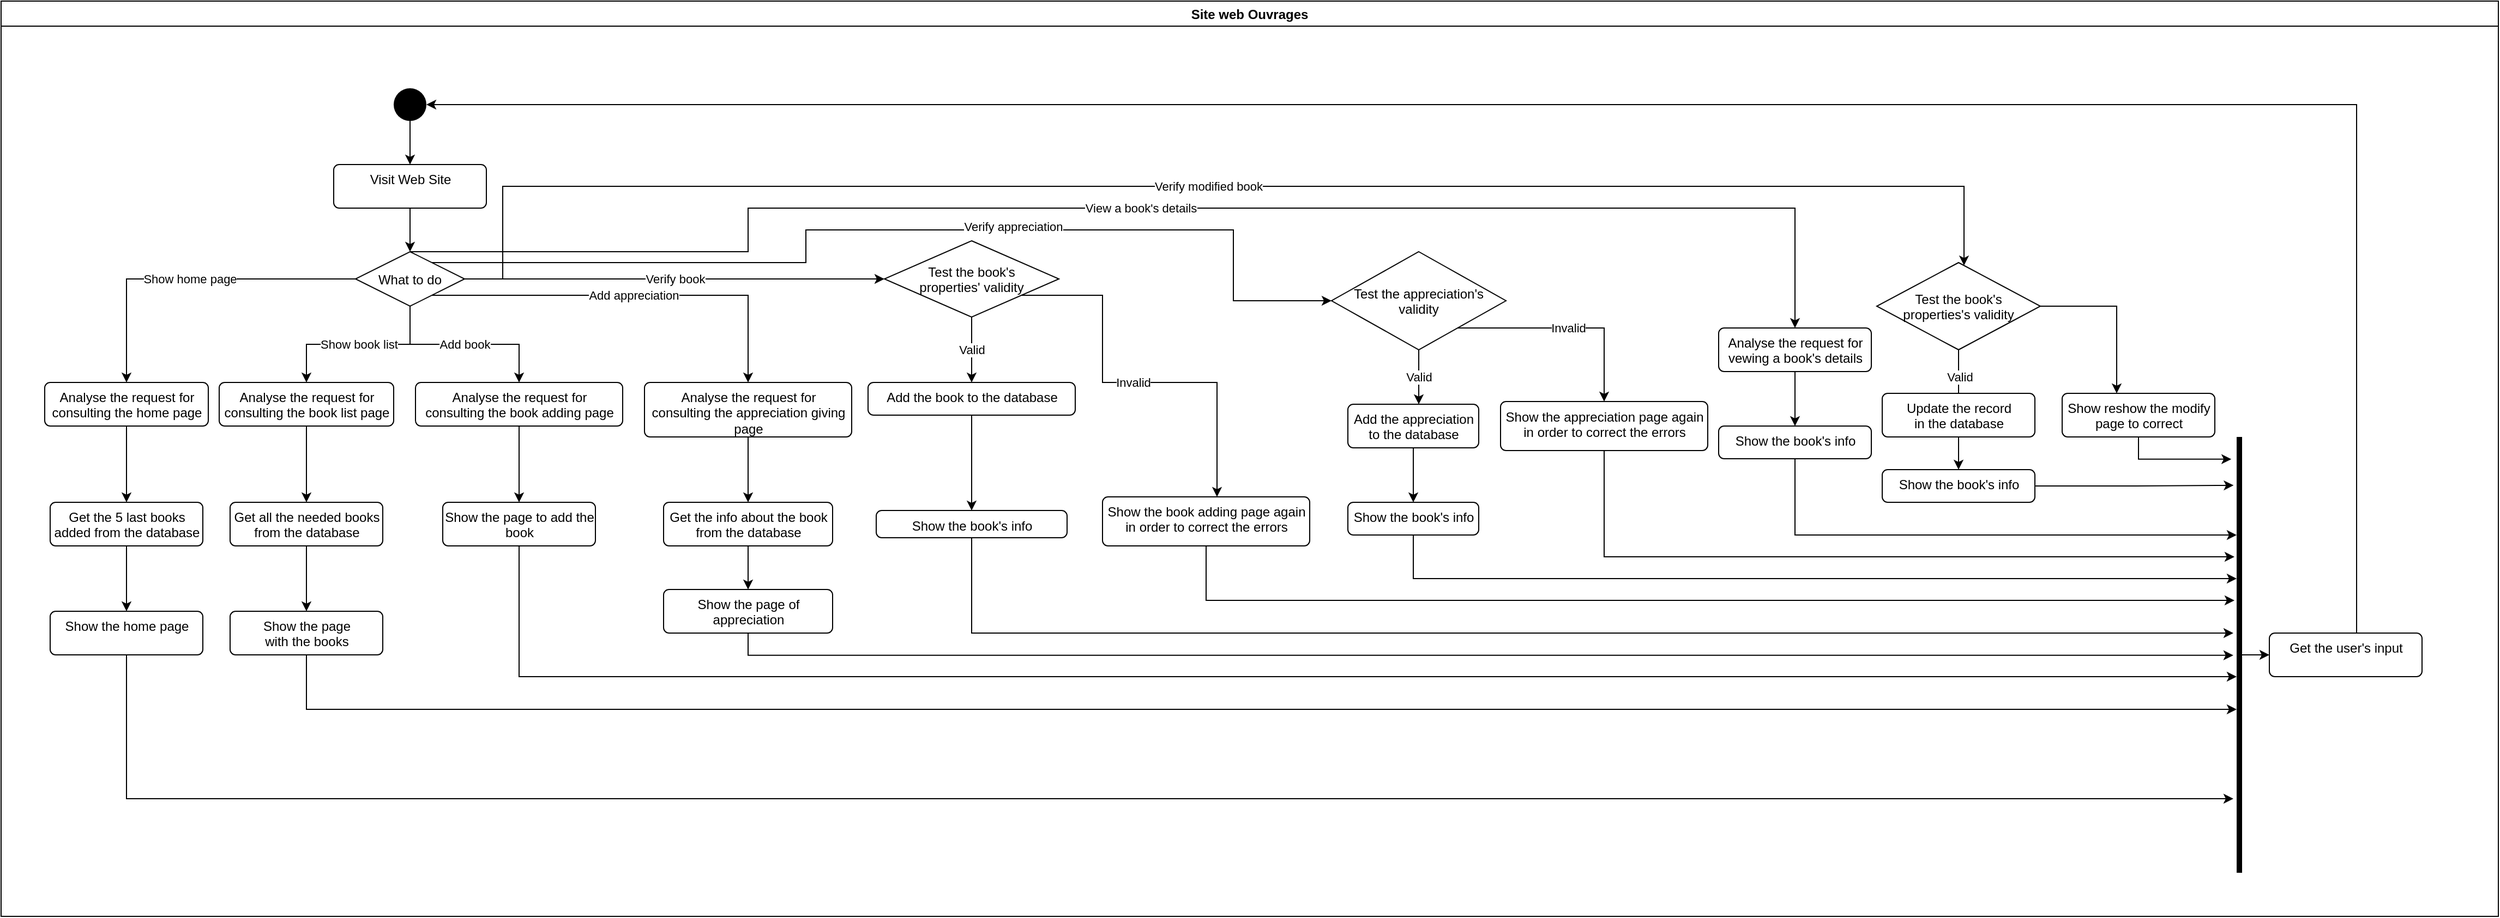 <mxfile version="17.2.3" type="device"><diagram name="Page-1" id="0783ab3e-0a74-02c8-0abd-f7b4e66b4bec"><mxGraphModel dx="1497" dy="821" grid="1" gridSize="10" guides="1" tooltips="1" connect="1" arrows="1" fold="1" page="1" pageScale="1" pageWidth="850" pageHeight="1100" background="none" math="0" shadow="0"><root><mxCell id="0"/><mxCell id="1" parent="0"/><mxCell id="Y2qN9lBZlda7pWyWXrIT-1" value="Site web Ouvrages" style="swimlane;" parent="1" vertex="1"><mxGeometry x="40" y="70" width="2290" height="840" as="geometry"/></mxCell><mxCell id="Y2qN9lBZlda7pWyWXrIT-5" style="edgeStyle=orthogonalEdgeStyle;rounded=0;orthogonalLoop=1;jettySize=auto;html=1;" parent="Y2qN9lBZlda7pWyWXrIT-1" source="Y2qN9lBZlda7pWyWXrIT-2" target="Y2qN9lBZlda7pWyWXrIT-3" edge="1"><mxGeometry relative="1" as="geometry"/></mxCell><mxCell id="Y2qN9lBZlda7pWyWXrIT-2" value="" style="ellipse;fillColor=#000000;strokeColor=none;" parent="Y2qN9lBZlda7pWyWXrIT-1" vertex="1"><mxGeometry x="360" y="80" width="30" height="30" as="geometry"/></mxCell><mxCell id="Y2qN9lBZlda7pWyWXrIT-6" style="edgeStyle=orthogonalEdgeStyle;rounded=0;orthogonalLoop=1;jettySize=auto;html=1;" parent="Y2qN9lBZlda7pWyWXrIT-1" source="Y2qN9lBZlda7pWyWXrIT-3" target="Y2qN9lBZlda7pWyWXrIT-4" edge="1"><mxGeometry relative="1" as="geometry"/></mxCell><mxCell id="Y2qN9lBZlda7pWyWXrIT-3" value="Visit Web Site" style="html=1;align=center;verticalAlign=top;rounded=1;absoluteArcSize=1;arcSize=10;dashed=0;" parent="Y2qN9lBZlda7pWyWXrIT-1" vertex="1"><mxGeometry x="305" y="150" width="140" height="40" as="geometry"/></mxCell><mxCell id="Y2qN9lBZlda7pWyWXrIT-8" value="Show home page" style="edgeStyle=orthogonalEdgeStyle;rounded=0;orthogonalLoop=1;jettySize=auto;html=1;" parent="Y2qN9lBZlda7pWyWXrIT-1" source="Y2qN9lBZlda7pWyWXrIT-4" target="Y2qN9lBZlda7pWyWXrIT-7" edge="1"><mxGeometry relative="1" as="geometry"/></mxCell><mxCell id="Y2qN9lBZlda7pWyWXrIT-10" value="Show book list" style="edgeStyle=orthogonalEdgeStyle;rounded=0;orthogonalLoop=1;jettySize=auto;html=1;" parent="Y2qN9lBZlda7pWyWXrIT-1" source="Y2qN9lBZlda7pWyWXrIT-4" target="Y2qN9lBZlda7pWyWXrIT-9" edge="1"><mxGeometry relative="1" as="geometry"/></mxCell><mxCell id="Y2qN9lBZlda7pWyWXrIT-12" value="Add book" style="edgeStyle=orthogonalEdgeStyle;rounded=0;orthogonalLoop=1;jettySize=auto;html=1;" parent="Y2qN9lBZlda7pWyWXrIT-1" source="Y2qN9lBZlda7pWyWXrIT-4" target="Y2qN9lBZlda7pWyWXrIT-11" edge="1"><mxGeometry relative="1" as="geometry"/></mxCell><mxCell id="Y2qN9lBZlda7pWyWXrIT-14" value="Add appreciation" style="edgeStyle=orthogonalEdgeStyle;rounded=0;orthogonalLoop=1;jettySize=auto;html=1;" parent="Y2qN9lBZlda7pWyWXrIT-1" source="Y2qN9lBZlda7pWyWXrIT-4" target="Y2qN9lBZlda7pWyWXrIT-13" edge="1"><mxGeometry relative="1" as="geometry"><Array as="points"><mxPoint x="685" y="270"/></Array></mxGeometry></mxCell><mxCell id="Y2qN9lBZlda7pWyWXrIT-41" value="Verify book" style="edgeStyle=orthogonalEdgeStyle;rounded=0;orthogonalLoop=1;jettySize=auto;html=1;" parent="Y2qN9lBZlda7pWyWXrIT-1" source="Y2qN9lBZlda7pWyWXrIT-4" target="Y2qN9lBZlda7pWyWXrIT-40" edge="1"><mxGeometry relative="1" as="geometry"/></mxCell><mxCell id="Y2qN9lBZlda7pWyWXrIT-49" style="edgeStyle=orthogonalEdgeStyle;rounded=0;orthogonalLoop=1;jettySize=auto;html=1;" parent="Y2qN9lBZlda7pWyWXrIT-1" source="Y2qN9lBZlda7pWyWXrIT-4" target="Y2qN9lBZlda7pWyWXrIT-48" edge="1"><mxGeometry relative="1" as="geometry"><Array as="points"><mxPoint x="738" y="240"/><mxPoint x="738" y="210"/><mxPoint x="1130" y="210"/></Array></mxGeometry></mxCell><mxCell id="Y2qN9lBZlda7pWyWXrIT-50" value="Verify appreciation" style="edgeLabel;html=1;align=center;verticalAlign=middle;resizable=0;points=[];" parent="Y2qN9lBZlda7pWyWXrIT-49" vertex="1" connectable="0"><mxGeometry x="0.224" y="3" relative="1" as="geometry"><mxPoint as="offset"/></mxGeometry></mxCell><mxCell id="h2iPAN_SCLJ9JkX4iDoM-5" value="View a book's details" style="edgeStyle=orthogonalEdgeStyle;rounded=0;orthogonalLoop=1;jettySize=auto;html=1;" parent="Y2qN9lBZlda7pWyWXrIT-1" source="Y2qN9lBZlda7pWyWXrIT-4" target="h2iPAN_SCLJ9JkX4iDoM-4" edge="1"><mxGeometry relative="1" as="geometry"><Array as="points"><mxPoint x="685" y="230"/><mxPoint x="685" y="190"/><mxPoint x="1645" y="190"/></Array></mxGeometry></mxCell><mxCell id="HaCbCM4RW3lRGSOSJRjn-2" value="Verify modified book" style="edgeStyle=orthogonalEdgeStyle;rounded=0;orthogonalLoop=1;jettySize=auto;html=1;" edge="1" parent="Y2qN9lBZlda7pWyWXrIT-1" source="Y2qN9lBZlda7pWyWXrIT-4" target="HaCbCM4RW3lRGSOSJRjn-1"><mxGeometry relative="1" as="geometry"><Array as="points"><mxPoint x="460" y="255"/><mxPoint x="460" y="170"/><mxPoint x="1800" y="170"/></Array></mxGeometry></mxCell><mxCell id="Y2qN9lBZlda7pWyWXrIT-4" value="What to do" style="rhombus;" parent="Y2qN9lBZlda7pWyWXrIT-1" vertex="1"><mxGeometry x="325" y="230" width="100" height="50" as="geometry"/></mxCell><mxCell id="Y2qN9lBZlda7pWyWXrIT-16" style="edgeStyle=orthogonalEdgeStyle;rounded=0;orthogonalLoop=1;jettySize=auto;html=1;" parent="Y2qN9lBZlda7pWyWXrIT-1" source="Y2qN9lBZlda7pWyWXrIT-7" target="Y2qN9lBZlda7pWyWXrIT-15" edge="1"><mxGeometry relative="1" as="geometry"/></mxCell><mxCell id="Y2qN9lBZlda7pWyWXrIT-7" value="&lt;div&gt;Analyse the request for &lt;br&gt;&lt;/div&gt;&lt;div&gt;consulting the home page&lt;/div&gt;" style="html=1;align=center;verticalAlign=top;rounded=1;absoluteArcSize=1;arcSize=10;dashed=0;" parent="Y2qN9lBZlda7pWyWXrIT-1" vertex="1"><mxGeometry x="40" y="350" width="150" height="40" as="geometry"/></mxCell><mxCell id="Y2qN9lBZlda7pWyWXrIT-20" style="edgeStyle=orthogonalEdgeStyle;rounded=0;orthogonalLoop=1;jettySize=auto;html=1;" parent="Y2qN9lBZlda7pWyWXrIT-1" source="Y2qN9lBZlda7pWyWXrIT-9" target="Y2qN9lBZlda7pWyWXrIT-17" edge="1"><mxGeometry relative="1" as="geometry"/></mxCell><mxCell id="Y2qN9lBZlda7pWyWXrIT-9" value="&lt;div&gt;Analyse the request for &lt;br&gt;&lt;/div&gt;&lt;div&gt;consulting the book list page&lt;/div&gt;" style="html=1;align=center;verticalAlign=top;rounded=1;absoluteArcSize=1;arcSize=10;dashed=0;" parent="Y2qN9lBZlda7pWyWXrIT-1" vertex="1"><mxGeometry x="200" y="350" width="160" height="40" as="geometry"/></mxCell><mxCell id="Y2qN9lBZlda7pWyWXrIT-21" style="edgeStyle=orthogonalEdgeStyle;rounded=0;orthogonalLoop=1;jettySize=auto;html=1;" parent="Y2qN9lBZlda7pWyWXrIT-1" source="Y2qN9lBZlda7pWyWXrIT-11" target="Y2qN9lBZlda7pWyWXrIT-18" edge="1"><mxGeometry relative="1" as="geometry"><mxPoint x="475" y="480" as="targetPoint"/></mxGeometry></mxCell><mxCell id="Y2qN9lBZlda7pWyWXrIT-11" value="&lt;div&gt;Analyse the request for &lt;br&gt;&lt;/div&gt;&lt;div&gt;consulting the book adding page&lt;/div&gt;" style="html=1;align=center;verticalAlign=top;rounded=1;absoluteArcSize=1;arcSize=10;dashed=0;" parent="Y2qN9lBZlda7pWyWXrIT-1" vertex="1"><mxGeometry x="380" y="350" width="190" height="40" as="geometry"/></mxCell><mxCell id="Y2qN9lBZlda7pWyWXrIT-22" style="edgeStyle=orthogonalEdgeStyle;rounded=0;orthogonalLoop=1;jettySize=auto;html=1;" parent="Y2qN9lBZlda7pWyWXrIT-1" source="Y2qN9lBZlda7pWyWXrIT-13" target="Y2qN9lBZlda7pWyWXrIT-19" edge="1"><mxGeometry relative="1" as="geometry"/></mxCell><mxCell id="Y2qN9lBZlda7pWyWXrIT-13" value="&lt;div&gt;Analyse the request for &lt;br&gt;&lt;/div&gt;&lt;div&gt;consulting the appreciation giving&lt;br&gt;&lt;/div&gt;page " style="html=1;align=center;verticalAlign=top;rounded=1;absoluteArcSize=1;arcSize=10;dashed=0;" parent="Y2qN9lBZlda7pWyWXrIT-1" vertex="1"><mxGeometry x="590" y="350" width="190" height="50" as="geometry"/></mxCell><mxCell id="Y2qN9lBZlda7pWyWXrIT-31" style="edgeStyle=orthogonalEdgeStyle;rounded=0;orthogonalLoop=1;jettySize=auto;html=1;" parent="Y2qN9lBZlda7pWyWXrIT-1" source="Y2qN9lBZlda7pWyWXrIT-15" target="Y2qN9lBZlda7pWyWXrIT-30" edge="1"><mxGeometry relative="1" as="geometry"/></mxCell><mxCell id="Y2qN9lBZlda7pWyWXrIT-15" value="&lt;div&gt;Get the 5 last books &lt;br&gt;&lt;/div&gt;&lt;div&gt;added from the database&lt;br&gt;&lt;/div&gt;" style="html=1;align=center;verticalAlign=top;rounded=1;absoluteArcSize=1;arcSize=10;dashed=0;" parent="Y2qN9lBZlda7pWyWXrIT-1" vertex="1"><mxGeometry x="45" y="460" width="140" height="40" as="geometry"/></mxCell><mxCell id="Y2qN9lBZlda7pWyWXrIT-28" style="edgeStyle=orthogonalEdgeStyle;rounded=0;orthogonalLoop=1;jettySize=auto;html=1;" parent="Y2qN9lBZlda7pWyWXrIT-1" source="Y2qN9lBZlda7pWyWXrIT-17" target="Y2qN9lBZlda7pWyWXrIT-27" edge="1"><mxGeometry relative="1" as="geometry"/></mxCell><mxCell id="Y2qN9lBZlda7pWyWXrIT-17" value="&lt;div&gt;Get all the needed books&lt;/div&gt;&lt;div&gt;from the database&lt;br&gt;&lt;/div&gt;" style="html=1;align=center;verticalAlign=top;rounded=1;absoluteArcSize=1;arcSize=10;dashed=0;" parent="Y2qN9lBZlda7pWyWXrIT-1" vertex="1"><mxGeometry x="210" y="460" width="140" height="40" as="geometry"/></mxCell><mxCell id="Y2qN9lBZlda7pWyWXrIT-18" value="&lt;div&gt;Show the page to add the&lt;/div&gt;&lt;div&gt;book&lt;br&gt;&lt;/div&gt;" style="html=1;align=center;verticalAlign=top;rounded=1;absoluteArcSize=1;arcSize=10;dashed=0;" parent="Y2qN9lBZlda7pWyWXrIT-1" vertex="1"><mxGeometry x="405" y="460" width="140" height="40" as="geometry"/></mxCell><mxCell id="Y2qN9lBZlda7pWyWXrIT-34" style="edgeStyle=orthogonalEdgeStyle;rounded=0;orthogonalLoop=1;jettySize=auto;html=1;" parent="Y2qN9lBZlda7pWyWXrIT-1" source="Y2qN9lBZlda7pWyWXrIT-19" target="Y2qN9lBZlda7pWyWXrIT-33" edge="1"><mxGeometry relative="1" as="geometry"/></mxCell><mxCell id="Y2qN9lBZlda7pWyWXrIT-19" value="&lt;div&gt;Get the info about the book &lt;br&gt;&lt;/div&gt;&lt;div&gt;from the database&lt;/div&gt;" style="html=1;align=center;verticalAlign=top;rounded=1;absoluteArcSize=1;arcSize=10;dashed=0;" parent="Y2qN9lBZlda7pWyWXrIT-1" vertex="1"><mxGeometry x="607.5" y="460" width="155" height="40" as="geometry"/></mxCell><mxCell id="Y2qN9lBZlda7pWyWXrIT-27" value="&lt;div&gt;Show the page &lt;br&gt;&lt;/div&gt;&lt;div&gt;with the books&lt;br&gt;&lt;/div&gt;" style="html=1;align=center;verticalAlign=top;rounded=1;absoluteArcSize=1;arcSize=10;dashed=0;" parent="Y2qN9lBZlda7pWyWXrIT-1" vertex="1"><mxGeometry x="210" y="560" width="140" height="40" as="geometry"/></mxCell><mxCell id="Y2qN9lBZlda7pWyWXrIT-30" value="Show the home page" style="html=1;align=center;verticalAlign=top;rounded=1;absoluteArcSize=1;arcSize=10;dashed=0;" parent="Y2qN9lBZlda7pWyWXrIT-1" vertex="1"><mxGeometry x="45" y="560" width="140" height="40" as="geometry"/></mxCell><mxCell id="Y2qN9lBZlda7pWyWXrIT-33" value="&lt;div&gt;Show the page of &lt;br&gt;&lt;/div&gt;&lt;div&gt;appreciation&lt;br&gt;&lt;/div&gt;" style="html=1;align=center;verticalAlign=top;rounded=1;absoluteArcSize=1;arcSize=10;dashed=0;" parent="Y2qN9lBZlda7pWyWXrIT-1" vertex="1"><mxGeometry x="607.5" y="540" width="155" height="40" as="geometry"/></mxCell><mxCell id="Y2qN9lBZlda7pWyWXrIT-42" value="Invalid" style="edgeStyle=orthogonalEdgeStyle;rounded=0;orthogonalLoop=1;jettySize=auto;html=1;" parent="Y2qN9lBZlda7pWyWXrIT-1" source="Y2qN9lBZlda7pWyWXrIT-40" target="Y2qN9lBZlda7pWyWXrIT-52" edge="1"><mxGeometry relative="1" as="geometry"><Array as="points"><mxPoint x="1010" y="270"/><mxPoint x="1010" y="350"/><mxPoint x="1115" y="350"/></Array></mxGeometry></mxCell><mxCell id="Y2qN9lBZlda7pWyWXrIT-40" value="Test the book's &#xA;properties' validity" style="rhombus;" parent="Y2qN9lBZlda7pWyWXrIT-1" vertex="1"><mxGeometry x="810" y="220" width="160" height="70" as="geometry"/></mxCell><mxCell id="Y2qN9lBZlda7pWyWXrIT-57" style="edgeStyle=orthogonalEdgeStyle;rounded=0;orthogonalLoop=1;jettySize=auto;html=1;" parent="Y2qN9lBZlda7pWyWXrIT-1" source="Y2qN9lBZlda7pWyWXrIT-44" target="Y2qN9lBZlda7pWyWXrIT-56" edge="1"><mxGeometry relative="1" as="geometry"/></mxCell><mxCell id="Y2qN9lBZlda7pWyWXrIT-44" value="Add the book to the database" style="html=1;align=center;verticalAlign=top;rounded=1;absoluteArcSize=1;arcSize=10;dashed=0;" parent="Y2qN9lBZlda7pWyWXrIT-1" vertex="1"><mxGeometry x="795" y="350" width="190" height="30" as="geometry"/></mxCell><mxCell id="Y2qN9lBZlda7pWyWXrIT-43" value="Valid" style="edgeStyle=orthogonalEdgeStyle;rounded=0;orthogonalLoop=1;jettySize=auto;html=1;" parent="Y2qN9lBZlda7pWyWXrIT-1" source="Y2qN9lBZlda7pWyWXrIT-40" target="Y2qN9lBZlda7pWyWXrIT-44" edge="1"><mxGeometry relative="1" as="geometry"><mxPoint x="890" y="350" as="targetPoint"/></mxGeometry></mxCell><mxCell id="h2iPAN_SCLJ9JkX4iDoM-2" value="&lt;div&gt;Invalid&lt;/div&gt;" style="edgeStyle=orthogonalEdgeStyle;rounded=0;orthogonalLoop=1;jettySize=auto;html=1;" parent="Y2qN9lBZlda7pWyWXrIT-1" source="Y2qN9lBZlda7pWyWXrIT-48" target="h2iPAN_SCLJ9JkX4iDoM-1" edge="1"><mxGeometry relative="1" as="geometry"><Array as="points"><mxPoint x="1470" y="300"/></Array></mxGeometry></mxCell><mxCell id="Y2qN9lBZlda7pWyWXrIT-48" value="Test the appreciation's &#xA;validity" style="rhombus;" parent="Y2qN9lBZlda7pWyWXrIT-1" vertex="1"><mxGeometry x="1220" y="230" width="160" height="90" as="geometry"/></mxCell><mxCell id="Y2qN9lBZlda7pWyWXrIT-52" value="&lt;div&gt;Show the book adding page again&lt;/div&gt;&lt;div&gt;in order to correct the errors&lt;br&gt;&lt;/div&gt;" style="html=1;align=center;verticalAlign=top;rounded=1;absoluteArcSize=1;arcSize=10;dashed=0;" parent="Y2qN9lBZlda7pWyWXrIT-1" vertex="1"><mxGeometry x="1010" y="455" width="190" height="45" as="geometry"/></mxCell><mxCell id="Y2qN9lBZlda7pWyWXrIT-56" value="Show the book's info" style="html=1;align=center;verticalAlign=top;rounded=1;absoluteArcSize=1;arcSize=10;dashed=0;" parent="Y2qN9lBZlda7pWyWXrIT-1" vertex="1"><mxGeometry x="802.5" y="467.5" width="175" height="25" as="geometry"/></mxCell><mxCell id="Y2qN9lBZlda7pWyWXrIT-63" style="edgeStyle=orthogonalEdgeStyle;rounded=0;orthogonalLoop=1;jettySize=auto;html=1;" parent="Y2qN9lBZlda7pWyWXrIT-1" source="Y2qN9lBZlda7pWyWXrIT-61" target="Y2qN9lBZlda7pWyWXrIT-62" edge="1"><mxGeometry relative="1" as="geometry"><Array as="points"><mxPoint x="1295" y="430"/><mxPoint x="1295" y="430"/></Array></mxGeometry></mxCell><mxCell id="Y2qN9lBZlda7pWyWXrIT-61" value="&lt;div&gt;Add the appreciation &lt;br&gt;&lt;/div&gt;&lt;div&gt;to the database&lt;/div&gt;" style="html=1;align=center;verticalAlign=top;rounded=1;absoluteArcSize=1;arcSize=10;dashed=0;" parent="Y2qN9lBZlda7pWyWXrIT-1" vertex="1"><mxGeometry x="1235" y="370" width="120" height="40" as="geometry"/></mxCell><mxCell id="Y2qN9lBZlda7pWyWXrIT-60" value="Valid" style="edgeStyle=orthogonalEdgeStyle;rounded=0;orthogonalLoop=1;jettySize=auto;html=1;" parent="Y2qN9lBZlda7pWyWXrIT-1" source="Y2qN9lBZlda7pWyWXrIT-48" target="Y2qN9lBZlda7pWyWXrIT-61" edge="1"><mxGeometry relative="1" as="geometry"><mxPoint x="1300" y="390" as="targetPoint"/><Array as="points"><mxPoint x="1300" y="360"/><mxPoint x="1300" y="360"/></Array></mxGeometry></mxCell><mxCell id="Y2qN9lBZlda7pWyWXrIT-62" value="Show the book's info" style="html=1;align=center;verticalAlign=top;rounded=1;absoluteArcSize=1;arcSize=10;dashed=0;" parent="Y2qN9lBZlda7pWyWXrIT-1" vertex="1"><mxGeometry x="1235" y="460" width="120" height="30" as="geometry"/></mxCell><mxCell id="h2iPAN_SCLJ9JkX4iDoM-14" style="edgeStyle=orthogonalEdgeStyle;rounded=0;orthogonalLoop=1;jettySize=auto;html=1;" parent="Y2qN9lBZlda7pWyWXrIT-1" source="Y2qN9lBZlda7pWyWXrIT-24" target="Y2qN9lBZlda7pWyWXrIT-53" edge="1"><mxGeometry relative="1" as="geometry"/></mxCell><mxCell id="Y2qN9lBZlda7pWyWXrIT-24" value="" style="html=1;points=[];perimeter=orthogonalPerimeter;fillColor=#000000;strokeColor=none;" parent="Y2qN9lBZlda7pWyWXrIT-1" vertex="1"><mxGeometry x="2050" y="400" width="5" height="400" as="geometry"/></mxCell><mxCell id="Y2qN9lBZlda7pWyWXrIT-25" style="edgeStyle=orthogonalEdgeStyle;rounded=0;orthogonalLoop=1;jettySize=auto;html=1;" parent="Y2qN9lBZlda7pWyWXrIT-1" source="Y2qN9lBZlda7pWyWXrIT-18" target="Y2qN9lBZlda7pWyWXrIT-24" edge="1"><mxGeometry relative="1" as="geometry"><mxPoint x="1240" y="600" as="targetPoint"/><Array as="points"><mxPoint x="475" y="620"/></Array></mxGeometry></mxCell><mxCell id="Y2qN9lBZlda7pWyWXrIT-53" value="Get the user's input" style="html=1;align=center;verticalAlign=top;rounded=1;absoluteArcSize=1;arcSize=10;dashed=0;" parent="Y2qN9lBZlda7pWyWXrIT-1" vertex="1"><mxGeometry x="2080" y="580" width="140" height="40" as="geometry"/></mxCell><mxCell id="Y2qN9lBZlda7pWyWXrIT-32" style="edgeStyle=orthogonalEdgeStyle;rounded=0;orthogonalLoop=1;jettySize=auto;html=1;entryX=-0.6;entryY=0.83;entryDx=0;entryDy=0;entryPerimeter=0;" parent="Y2qN9lBZlda7pWyWXrIT-1" source="Y2qN9lBZlda7pWyWXrIT-30" target="Y2qN9lBZlda7pWyWXrIT-24" edge="1"><mxGeometry relative="1" as="geometry"><Array as="points"><mxPoint x="115" y="732"/></Array></mxGeometry></mxCell><mxCell id="Y2qN9lBZlda7pWyWXrIT-29" style="edgeStyle=orthogonalEdgeStyle;rounded=0;orthogonalLoop=1;jettySize=auto;html=1;entryX=0;entryY=0.625;entryDx=0;entryDy=0;entryPerimeter=0;" parent="Y2qN9lBZlda7pWyWXrIT-1" source="Y2qN9lBZlda7pWyWXrIT-27" target="Y2qN9lBZlda7pWyWXrIT-24" edge="1"><mxGeometry relative="1" as="geometry"><mxPoint x="1280" y="650" as="targetPoint"/><Array as="points"><mxPoint x="280" y="650"/></Array></mxGeometry></mxCell><mxCell id="Y2qN9lBZlda7pWyWXrIT-58" style="edgeStyle=orthogonalEdgeStyle;rounded=0;orthogonalLoop=1;jettySize=auto;html=1;entryX=-0.6;entryY=0.45;entryDx=0;entryDy=0;entryPerimeter=0;" parent="Y2qN9lBZlda7pWyWXrIT-1" source="Y2qN9lBZlda7pWyWXrIT-56" target="Y2qN9lBZlda7pWyWXrIT-24" edge="1"><mxGeometry relative="1" as="geometry"><mxPoint x="1810" y="570" as="targetPoint"/><Array as="points"><mxPoint x="890" y="580"/></Array></mxGeometry></mxCell><mxCell id="Y2qN9lBZlda7pWyWXrIT-59" style="edgeStyle=orthogonalEdgeStyle;rounded=0;orthogonalLoop=1;jettySize=auto;html=1;entryX=-0.4;entryY=0.375;entryDx=0;entryDy=0;entryPerimeter=0;" parent="Y2qN9lBZlda7pWyWXrIT-1" source="Y2qN9lBZlda7pWyWXrIT-52" target="Y2qN9lBZlda7pWyWXrIT-24" edge="1"><mxGeometry relative="1" as="geometry"><mxPoint x="1790" y="550" as="targetPoint"/><Array as="points"><mxPoint x="1105" y="550"/></Array></mxGeometry></mxCell><mxCell id="Y2qN9lBZlda7pWyWXrIT-64" style="edgeStyle=orthogonalEdgeStyle;rounded=0;orthogonalLoop=1;jettySize=auto;html=1;" parent="Y2qN9lBZlda7pWyWXrIT-1" source="Y2qN9lBZlda7pWyWXrIT-62" edge="1"><mxGeometry relative="1" as="geometry"><mxPoint x="2050" y="530" as="targetPoint"/><Array as="points"><mxPoint x="1295" y="530"/><mxPoint x="2046" y="530"/></Array></mxGeometry></mxCell><mxCell id="Y2qN9lBZlda7pWyWXrIT-55" style="edgeStyle=orthogonalEdgeStyle;rounded=0;orthogonalLoop=1;jettySize=auto;html=1;" parent="Y2qN9lBZlda7pWyWXrIT-1" source="Y2qN9lBZlda7pWyWXrIT-53" target="Y2qN9lBZlda7pWyWXrIT-2" edge="1"><mxGeometry relative="1" as="geometry"><mxPoint x="1860" y="150" as="targetPoint"/><Array as="points"><mxPoint x="2160" y="95"/></Array></mxGeometry></mxCell><mxCell id="Y2qN9lBZlda7pWyWXrIT-35" style="edgeStyle=orthogonalEdgeStyle;rounded=0;orthogonalLoop=1;jettySize=auto;html=1;entryX=-0.61;entryY=0.501;entryDx=0;entryDy=0;entryPerimeter=0;" parent="Y2qN9lBZlda7pWyWXrIT-1" source="Y2qN9lBZlda7pWyWXrIT-33" target="Y2qN9lBZlda7pWyWXrIT-24" edge="1"><mxGeometry relative="1" as="geometry"><mxPoint x="1555" y="600" as="targetPoint"/><Array as="points"><mxPoint x="685" y="600"/></Array></mxGeometry></mxCell><mxCell id="h2iPAN_SCLJ9JkX4iDoM-3" style="edgeStyle=orthogonalEdgeStyle;rounded=0;orthogonalLoop=1;jettySize=auto;html=1;" parent="Y2qN9lBZlda7pWyWXrIT-1" source="h2iPAN_SCLJ9JkX4iDoM-1" edge="1"><mxGeometry relative="1" as="geometry"><Array as="points"><mxPoint x="1470" y="510"/><mxPoint x="2048" y="510"/></Array><mxPoint x="2048" y="510" as="targetPoint"/></mxGeometry></mxCell><mxCell id="h2iPAN_SCLJ9JkX4iDoM-1" value="&lt;div&gt;Show the appreciation page again&lt;/div&gt;&lt;div&gt;in order to correct the errors&lt;br&gt;&lt;/div&gt;" style="html=1;align=center;verticalAlign=top;rounded=1;absoluteArcSize=1;arcSize=10;dashed=0;" parent="Y2qN9lBZlda7pWyWXrIT-1" vertex="1"><mxGeometry x="1375" y="367.5" width="190" height="45" as="geometry"/></mxCell><mxCell id="h2iPAN_SCLJ9JkX4iDoM-7" style="edgeStyle=orthogonalEdgeStyle;rounded=0;orthogonalLoop=1;jettySize=auto;html=1;" parent="Y2qN9lBZlda7pWyWXrIT-1" source="h2iPAN_SCLJ9JkX4iDoM-4" target="h2iPAN_SCLJ9JkX4iDoM-6" edge="1"><mxGeometry relative="1" as="geometry"/></mxCell><mxCell id="h2iPAN_SCLJ9JkX4iDoM-4" value="&lt;div&gt;Analyse the request for &lt;br&gt;&lt;/div&gt;&lt;div&gt;vewing a book's details&lt;/div&gt;" style="html=1;align=center;verticalAlign=top;rounded=1;absoluteArcSize=1;arcSize=10;dashed=0;" parent="Y2qN9lBZlda7pWyWXrIT-1" vertex="1"><mxGeometry x="1575" y="300" width="140" height="40" as="geometry"/></mxCell><mxCell id="h2iPAN_SCLJ9JkX4iDoM-12" style="edgeStyle=orthogonalEdgeStyle;rounded=0;orthogonalLoop=1;jettySize=auto;html=1;" parent="Y2qN9lBZlda7pWyWXrIT-1" source="h2iPAN_SCLJ9JkX4iDoM-6" edge="1"><mxGeometry relative="1" as="geometry"><mxPoint x="2050" y="490" as="targetPoint"/><Array as="points"><mxPoint x="1645" y="490"/><mxPoint x="2050" y="490"/></Array></mxGeometry></mxCell><mxCell id="h2iPAN_SCLJ9JkX4iDoM-6" value="Show the book's info" style="html=1;align=center;verticalAlign=top;rounded=1;absoluteArcSize=1;arcSize=10;dashed=0;" parent="Y2qN9lBZlda7pWyWXrIT-1" vertex="1"><mxGeometry x="1575" y="390" width="140" height="30" as="geometry"/></mxCell><mxCell id="HaCbCM4RW3lRGSOSJRjn-4" value="Valid" style="edgeStyle=orthogonalEdgeStyle;rounded=0;orthogonalLoop=1;jettySize=auto;html=1;" edge="1" parent="Y2qN9lBZlda7pWyWXrIT-1" source="HaCbCM4RW3lRGSOSJRjn-1"><mxGeometry relative="1" as="geometry"><mxPoint x="1795" y="370" as="targetPoint"/></mxGeometry></mxCell><mxCell id="HaCbCM4RW3lRGSOSJRjn-6" style="edgeStyle=orthogonalEdgeStyle;rounded=0;orthogonalLoop=1;jettySize=auto;html=1;" edge="1" parent="Y2qN9lBZlda7pWyWXrIT-1" source="HaCbCM4RW3lRGSOSJRjn-1" target="HaCbCM4RW3lRGSOSJRjn-5"><mxGeometry relative="1" as="geometry"><Array as="points"><mxPoint x="1940" y="280"/></Array></mxGeometry></mxCell><mxCell id="HaCbCM4RW3lRGSOSJRjn-1" value="Test the book's &#xA;properties's validity" style="rhombus;" vertex="1" parent="Y2qN9lBZlda7pWyWXrIT-1"><mxGeometry x="1720" y="240" width="150" height="80" as="geometry"/></mxCell><mxCell id="HaCbCM4RW3lRGSOSJRjn-7" style="edgeStyle=orthogonalEdgeStyle;rounded=0;orthogonalLoop=1;jettySize=auto;html=1;entryX=-0.558;entryY=0.111;entryDx=0;entryDy=0;entryPerimeter=0;" edge="1" parent="Y2qN9lBZlda7pWyWXrIT-1" source="HaCbCM4RW3lRGSOSJRjn-3" target="Y2qN9lBZlda7pWyWXrIT-24"><mxGeometry relative="1" as="geometry"/></mxCell><mxCell id="HaCbCM4RW3lRGSOSJRjn-3" value="Show the book's info" style="html=1;align=center;verticalAlign=top;rounded=1;absoluteArcSize=1;arcSize=10;dashed=0;" vertex="1" parent="Y2qN9lBZlda7pWyWXrIT-1"><mxGeometry x="1725" y="430" width="140" height="30" as="geometry"/></mxCell><mxCell id="HaCbCM4RW3lRGSOSJRjn-10" style="edgeStyle=orthogonalEdgeStyle;rounded=0;orthogonalLoop=1;jettySize=auto;html=1;entryX=-0.979;entryY=0.051;entryDx=0;entryDy=0;entryPerimeter=0;" edge="1" parent="Y2qN9lBZlda7pWyWXrIT-1" source="HaCbCM4RW3lRGSOSJRjn-5" target="Y2qN9lBZlda7pWyWXrIT-24"><mxGeometry relative="1" as="geometry"><Array as="points"><mxPoint x="1960" y="420"/></Array></mxGeometry></mxCell><mxCell id="HaCbCM4RW3lRGSOSJRjn-5" value="&lt;div&gt;Show reshow the modify &lt;br&gt;&lt;/div&gt;&lt;div&gt;page to correct&lt;/div&gt;" style="html=1;align=center;verticalAlign=top;rounded=1;absoluteArcSize=1;arcSize=10;dashed=0;" vertex="1" parent="Y2qN9lBZlda7pWyWXrIT-1"><mxGeometry x="1890" y="360" width="140" height="40" as="geometry"/></mxCell><mxCell id="HaCbCM4RW3lRGSOSJRjn-9" style="edgeStyle=orthogonalEdgeStyle;rounded=0;orthogonalLoop=1;jettySize=auto;html=1;" edge="1" parent="Y2qN9lBZlda7pWyWXrIT-1" source="HaCbCM4RW3lRGSOSJRjn-8" target="HaCbCM4RW3lRGSOSJRjn-3"><mxGeometry relative="1" as="geometry"/></mxCell><mxCell id="HaCbCM4RW3lRGSOSJRjn-8" value="&lt;div&gt;Update the record &lt;br&gt;&lt;/div&gt;&lt;div&gt;in the database&lt;/div&gt;" style="html=1;align=center;verticalAlign=top;rounded=1;absoluteArcSize=1;arcSize=10;dashed=0;" vertex="1" parent="Y2qN9lBZlda7pWyWXrIT-1"><mxGeometry x="1725" y="360" width="140" height="40" as="geometry"/></mxCell></root></mxGraphModel></diagram></mxfile>